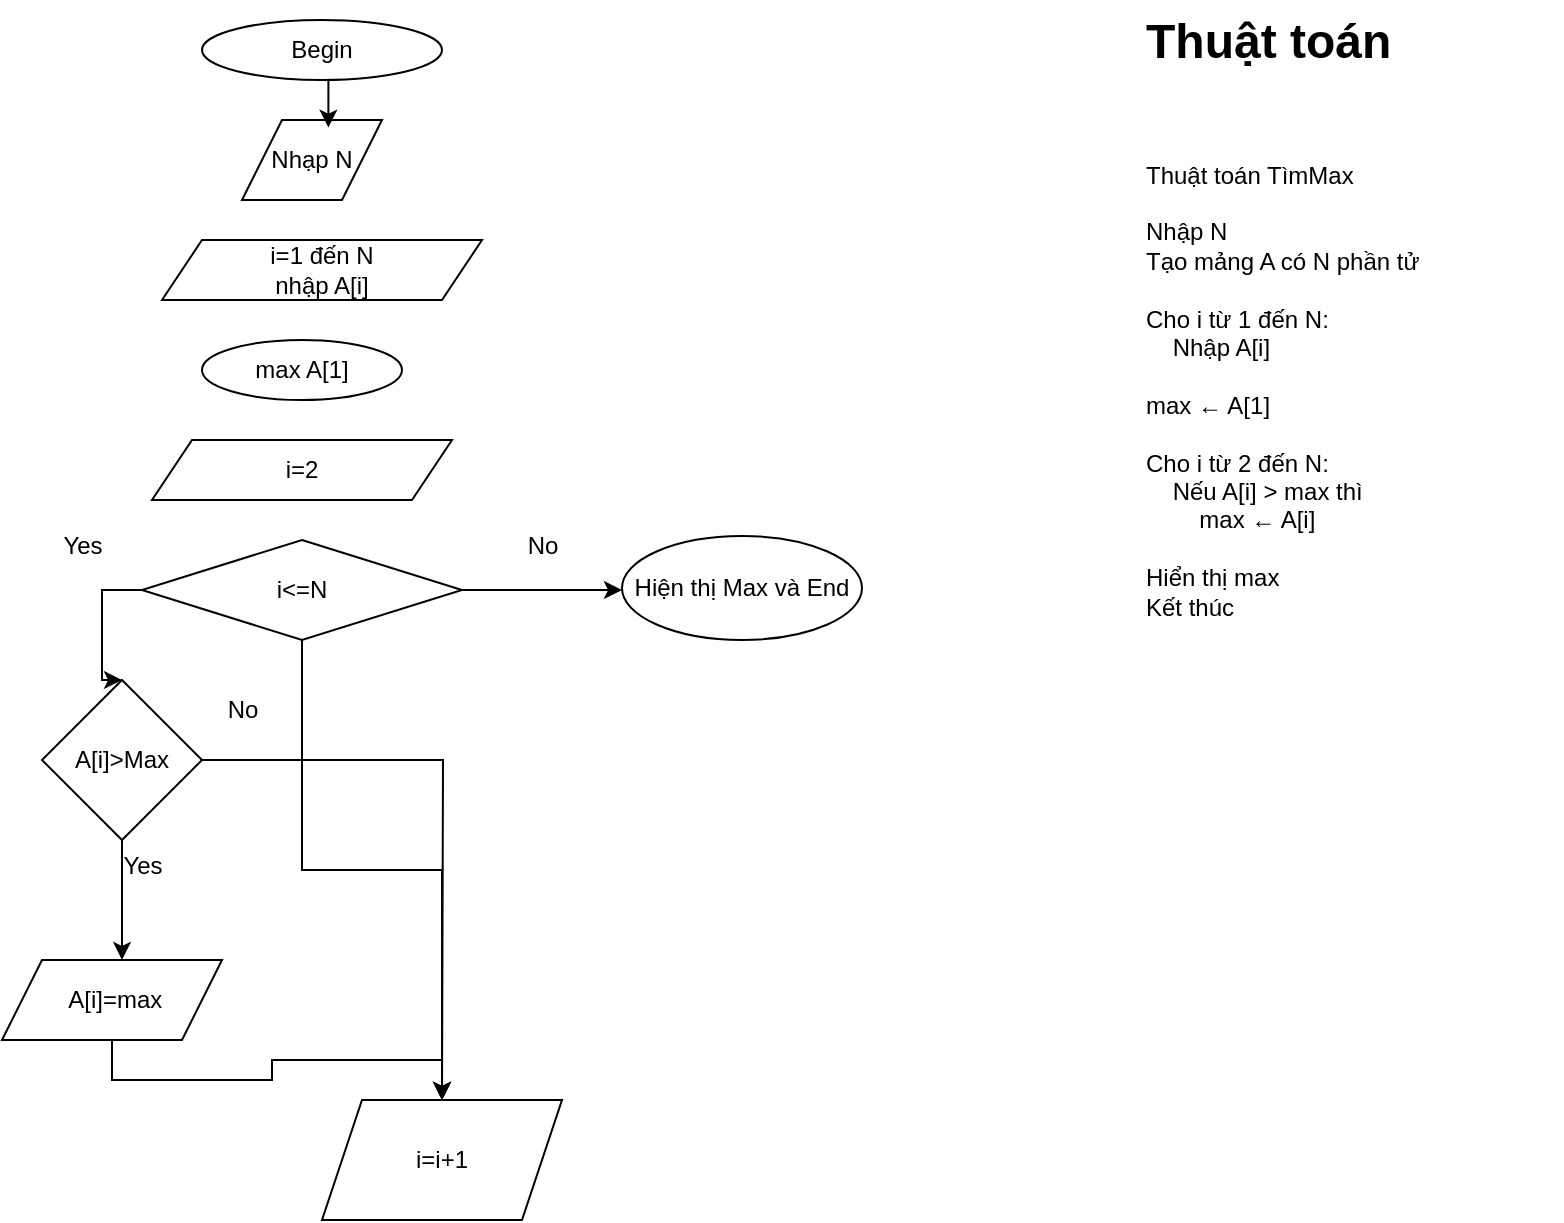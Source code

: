 <mxfile version="27.1.4">
  <diagram name="Page-1" id="l8YTX-6cOPPoikClIkrm">
    <mxGraphModel dx="1042" dy="562" grid="1" gridSize="10" guides="1" tooltips="1" connect="1" arrows="1" fold="1" page="1" pageScale="1" pageWidth="850" pageHeight="1100" math="0" shadow="0">
      <root>
        <mxCell id="0" />
        <mxCell id="1" parent="0" />
        <mxCell id="bysPSU3KUHxThp5r5Yt8-25" value="&lt;h1 style=&quot;margin-top: 0px;&quot;&gt;Thuật toán&lt;br&gt;&amp;nbsp;&lt;/h1&gt;&lt;div&gt;&lt;div&gt;Thuật toán TìmMax&lt;/div&gt;&lt;div&gt;&lt;br&gt;&lt;/div&gt;&lt;div&gt;Nhập N&lt;/div&gt;&lt;div&gt;Tạo mảng A có N phần tử&lt;/div&gt;&lt;div&gt;&lt;br&gt;&lt;/div&gt;&lt;div&gt;Cho i từ 1 đến N:&lt;/div&gt;&lt;div&gt;&amp;nbsp; &amp;nbsp; Nhập A[i]&lt;/div&gt;&lt;div&gt;&lt;br&gt;&lt;/div&gt;&lt;div&gt;max ← A[1]&lt;/div&gt;&lt;div&gt;&lt;br&gt;&lt;/div&gt;&lt;div&gt;Cho i từ 2 đến N:&lt;/div&gt;&lt;div&gt;&amp;nbsp; &amp;nbsp; Nếu A[i] &amp;gt; max thì&lt;/div&gt;&lt;div&gt;&amp;nbsp; &amp;nbsp; &amp;nbsp; &amp;nbsp; max ← A[i]&lt;/div&gt;&lt;div&gt;&lt;br&gt;&lt;/div&gt;&lt;div&gt;Hiển thị max&lt;/div&gt;&lt;div&gt;Kết thúc&lt;/div&gt;&lt;/div&gt;&lt;div&gt;&lt;br&gt;&lt;/div&gt;&lt;div&gt;&lt;br&gt;&lt;/div&gt;" style="text;html=1;whiteSpace=wrap;overflow=hidden;rounded=0;" vertex="1" parent="1">
          <mxGeometry x="600" y="10" width="210" height="320" as="geometry" />
        </mxCell>
        <mxCell id="bysPSU3KUHxThp5r5Yt8-44" value="Begin" style="ellipse;whiteSpace=wrap;html=1;" vertex="1" parent="1">
          <mxGeometry x="130" y="20" width="120" height="30" as="geometry" />
        </mxCell>
        <mxCell id="bysPSU3KUHxThp5r5Yt8-46" value="Nhạp N" style="shape=parallelogram;perimeter=parallelogramPerimeter;whiteSpace=wrap;html=1;fixedSize=1;" vertex="1" parent="1">
          <mxGeometry x="150" y="70" width="70" height="40" as="geometry" />
        </mxCell>
        <mxCell id="bysPSU3KUHxThp5r5Yt8-47" style="edgeStyle=orthogonalEdgeStyle;rounded=0;orthogonalLoop=1;jettySize=auto;html=1;exitX=0.5;exitY=1;exitDx=0;exitDy=0;entryX=0.617;entryY=0.095;entryDx=0;entryDy=0;entryPerimeter=0;" edge="1" parent="1" source="bysPSU3KUHxThp5r5Yt8-44" target="bysPSU3KUHxThp5r5Yt8-46">
          <mxGeometry relative="1" as="geometry" />
        </mxCell>
        <mxCell id="bysPSU3KUHxThp5r5Yt8-48" value="i=1 đến N&lt;div&gt;nhập A[i]&lt;/div&gt;" style="shape=parallelogram;perimeter=parallelogramPerimeter;whiteSpace=wrap;html=1;fixedSize=1;" vertex="1" parent="1">
          <mxGeometry x="110" y="130" width="160" height="30" as="geometry" />
        </mxCell>
        <mxCell id="bysPSU3KUHxThp5r5Yt8-49" value="max A[1]" style="ellipse;whiteSpace=wrap;html=1;" vertex="1" parent="1">
          <mxGeometry x="130" y="180" width="100" height="30" as="geometry" />
        </mxCell>
        <mxCell id="bysPSU3KUHxThp5r5Yt8-50" value="i=2" style="shape=parallelogram;perimeter=parallelogramPerimeter;whiteSpace=wrap;html=1;fixedSize=1;" vertex="1" parent="1">
          <mxGeometry x="105" y="230" width="150" height="30" as="geometry" />
        </mxCell>
        <mxCell id="bysPSU3KUHxThp5r5Yt8-52" style="edgeStyle=orthogonalEdgeStyle;rounded=0;orthogonalLoop=1;jettySize=auto;html=1;exitX=1;exitY=0.5;exitDx=0;exitDy=0;" edge="1" parent="1" source="bysPSU3KUHxThp5r5Yt8-51">
          <mxGeometry relative="1" as="geometry">
            <mxPoint x="340" y="305" as="targetPoint" />
          </mxGeometry>
        </mxCell>
        <mxCell id="bysPSU3KUHxThp5r5Yt8-58" style="edgeStyle=orthogonalEdgeStyle;rounded=0;orthogonalLoop=1;jettySize=auto;html=1;exitX=0;exitY=0.5;exitDx=0;exitDy=0;" edge="1" parent="1" source="bysPSU3KUHxThp5r5Yt8-51" target="bysPSU3KUHxThp5r5Yt8-57">
          <mxGeometry relative="1" as="geometry" />
        </mxCell>
        <mxCell id="bysPSU3KUHxThp5r5Yt8-64" style="edgeStyle=orthogonalEdgeStyle;rounded=0;orthogonalLoop=1;jettySize=auto;html=1;exitX=0.5;exitY=1;exitDx=0;exitDy=0;entryX=0.5;entryY=0;entryDx=0;entryDy=0;" edge="1" parent="1" source="bysPSU3KUHxThp5r5Yt8-51" target="bysPSU3KUHxThp5r5Yt8-67">
          <mxGeometry relative="1" as="geometry">
            <mxPoint x="350" y="390" as="targetPoint" />
          </mxGeometry>
        </mxCell>
        <mxCell id="bysPSU3KUHxThp5r5Yt8-51" value="i&amp;lt;=N" style="rhombus;whiteSpace=wrap;html=1;" vertex="1" parent="1">
          <mxGeometry x="100" y="280" width="160" height="50" as="geometry" />
        </mxCell>
        <mxCell id="bysPSU3KUHxThp5r5Yt8-53" value="No" style="text;html=1;align=center;verticalAlign=middle;resizable=0;points=[];autosize=1;strokeColor=none;fillColor=none;" vertex="1" parent="1">
          <mxGeometry x="280" y="268" width="40" height="30" as="geometry" />
        </mxCell>
        <mxCell id="bysPSU3KUHxThp5r5Yt8-54" value="Hiện thị Max và End" style="ellipse;whiteSpace=wrap;html=1;" vertex="1" parent="1">
          <mxGeometry x="340" y="278" width="120" height="52" as="geometry" />
        </mxCell>
        <mxCell id="bysPSU3KUHxThp5r5Yt8-56" value="Yes" style="text;html=1;align=center;verticalAlign=middle;resizable=0;points=[];autosize=1;strokeColor=none;fillColor=none;" vertex="1" parent="1">
          <mxGeometry x="50" y="268" width="40" height="30" as="geometry" />
        </mxCell>
        <mxCell id="bysPSU3KUHxThp5r5Yt8-59" style="edgeStyle=orthogonalEdgeStyle;rounded=0;orthogonalLoop=1;jettySize=auto;html=1;exitX=1;exitY=0.5;exitDx=0;exitDy=0;" edge="1" parent="1" source="bysPSU3KUHxThp5r5Yt8-57">
          <mxGeometry relative="1" as="geometry">
            <mxPoint x="250" y="560" as="targetPoint" />
          </mxGeometry>
        </mxCell>
        <mxCell id="bysPSU3KUHxThp5r5Yt8-60" style="edgeStyle=orthogonalEdgeStyle;rounded=0;orthogonalLoop=1;jettySize=auto;html=1;exitX=0.5;exitY=1;exitDx=0;exitDy=0;" edge="1" parent="1" source="bysPSU3KUHxThp5r5Yt8-57">
          <mxGeometry relative="1" as="geometry">
            <mxPoint x="90" y="490" as="targetPoint" />
          </mxGeometry>
        </mxCell>
        <mxCell id="bysPSU3KUHxThp5r5Yt8-57" value="A[i]&amp;gt;Max" style="rhombus;whiteSpace=wrap;html=1;" vertex="1" parent="1">
          <mxGeometry x="50" y="350" width="80" height="80" as="geometry" />
        </mxCell>
        <mxCell id="bysPSU3KUHxThp5r5Yt8-61" value="Yes" style="text;html=1;align=center;verticalAlign=middle;resizable=0;points=[];autosize=1;strokeColor=none;fillColor=none;" vertex="1" parent="1">
          <mxGeometry x="80" y="428" width="40" height="30" as="geometry" />
        </mxCell>
        <mxCell id="bysPSU3KUHxThp5r5Yt8-66" style="edgeStyle=orthogonalEdgeStyle;rounded=0;orthogonalLoop=1;jettySize=auto;html=1;exitX=0.5;exitY=1;exitDx=0;exitDy=0;" edge="1" parent="1" source="bysPSU3KUHxThp5r5Yt8-62" target="bysPSU3KUHxThp5r5Yt8-67">
          <mxGeometry relative="1" as="geometry">
            <mxPoint x="250" y="590" as="targetPoint" />
          </mxGeometry>
        </mxCell>
        <mxCell id="bysPSU3KUHxThp5r5Yt8-62" value="&amp;nbsp;A[i]=max" style="shape=parallelogram;perimeter=parallelogramPerimeter;whiteSpace=wrap;html=1;fixedSize=1;" vertex="1" parent="1">
          <mxGeometry x="30" y="490" width="110" height="40" as="geometry" />
        </mxCell>
        <mxCell id="bysPSU3KUHxThp5r5Yt8-63" value="No" style="text;html=1;align=center;verticalAlign=middle;resizable=0;points=[];autosize=1;strokeColor=none;fillColor=none;" vertex="1" parent="1">
          <mxGeometry x="130" y="350" width="40" height="30" as="geometry" />
        </mxCell>
        <mxCell id="bysPSU3KUHxThp5r5Yt8-67" value="i=i+1" style="shape=parallelogram;perimeter=parallelogramPerimeter;whiteSpace=wrap;html=1;fixedSize=1;" vertex="1" parent="1">
          <mxGeometry x="190" y="560" width="120" height="60" as="geometry" />
        </mxCell>
      </root>
    </mxGraphModel>
  </diagram>
</mxfile>
